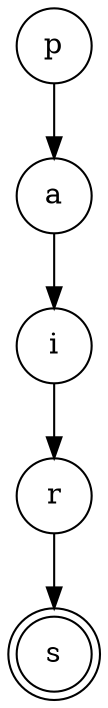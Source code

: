 digraph {   
    node [shape = doublecircle, color = black] s ;
    node [shape = circle];
    node [color= black];
    p -> a -> i -> r -> s;	
}